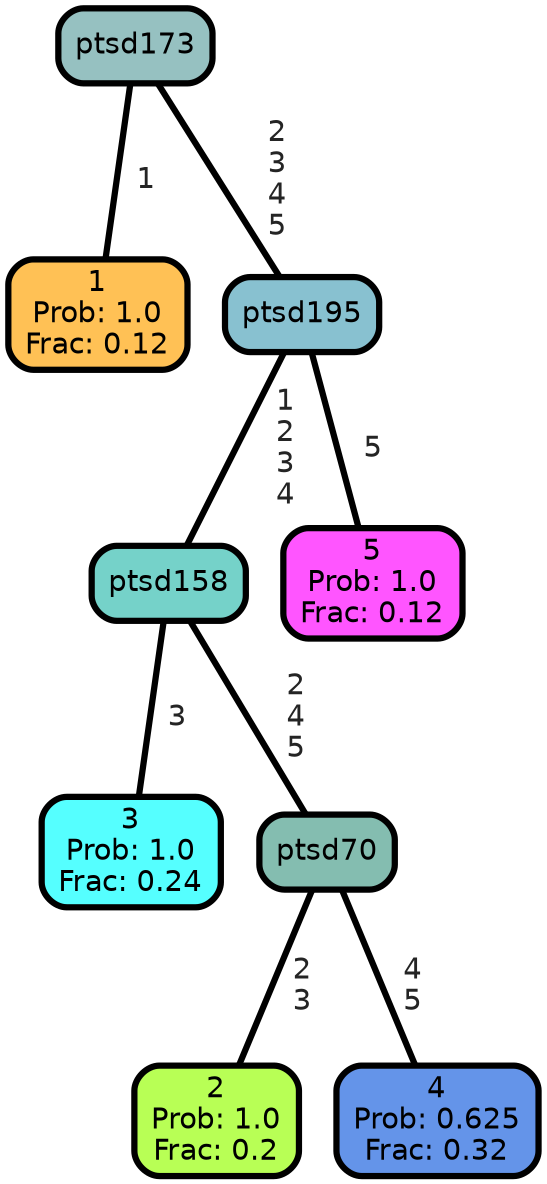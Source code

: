 graph Tree {
node [shape=box, style="filled, rounded",color="black",penwidth="3",fontcolor="black",                 fontname=helvetica] ;
graph [ranksep="0 equally", splines=straight,                 bgcolor=transparent, dpi=200] ;
edge [fontname=helvetica, fontweight=bold,fontcolor=grey14,color=black] ;
0 [label="1
Prob: 1.0
Frac: 0.12", fillcolor="#ffc155"] ;
1 [label="ptsd173", fillcolor="#96c1c1"] ;
2 [label="3
Prob: 1.0
Frac: 0.24", fillcolor="#55ffff"] ;
3 [label="ptsd158", fillcolor="#75d2c9"] ;
4 [label="2
Prob: 1.0
Frac: 0.2", fillcolor="#b8ff55"] ;
5 [label="ptsd70", fillcolor="#84bdb0"] ;
6 [label="4
Prob: 0.625
Frac: 0.32", fillcolor="#6494e9"] ;
7 [label="ptsd195", fillcolor="#88c1d0"] ;
8 [label="5
Prob: 1.0
Frac: 0.12", fillcolor="#ff55ff"] ;
1 -- 0 [label=" 1",penwidth=3] ;
1 -- 7 [label=" 2\n 3\n 4\n 5",penwidth=3] ;
3 -- 2 [label=" 3",penwidth=3] ;
3 -- 5 [label=" 2\n 4\n 5",penwidth=3] ;
5 -- 4 [label=" 2\n 3",penwidth=3] ;
5 -- 6 [label=" 4\n 5",penwidth=3] ;
7 -- 3 [label=" 1\n 2\n 3\n 4",penwidth=3] ;
7 -- 8 [label=" 5",penwidth=3] ;
{rank = same;}}